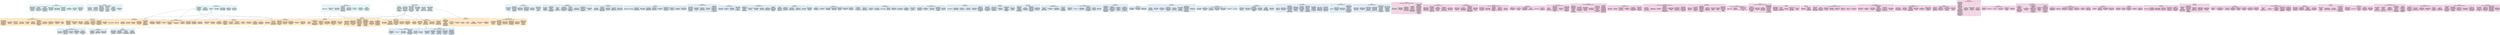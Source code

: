 // This is an auto-generated file. Don't edit this file; edit `modules.yml` instead.

digraph {
  node[shape="record", style="filled"];

  node[color="#99d8c9", fillcolor="#e5f5f9"];

  ELEC40002 [label="{ELEC40002 | Analysis and Design of Circuits | {
    <1>Explain the basic\nphysics underlying\nthe operation of the\nfollowing electronic\ncomponents:\nresistor, capacitor,\ninductor, diode,\ntransistor |
    <2>Perform DC analysis\nof circuits\ncontaining\ncombinations of the\nabove components to\nestablish the nodal\nvoltages and branch\ncurrents |
    <3>Perform AC analysis\nof circuits\ncontaining\ncombinations of the\nabove components,\nusing small-signal\nequivalent models to\nlinearise any\nnon-linear elements |
    <4>Apply the operation\nof simple transistor\nlevel circuits\nincluding amplifier\nstages and logic\ngates |
    <5>Analyse basic opamp\ncircuits containing\nidealised opamps and\npassive components |
    <6>Apply the concept\nof a transfer\nfunction and derive\nthe transfer\nfunctions for a\nrange of standard\nfilter circuits |
    <7>Analyse the\ntransient behaviour\nof 1st order RC and\nRL networks |
    <8>Use SPICE to\nsimulate the\nbehaviour of the\ncircuits you have\nstudied |
    <9>Appreciate where\nand how the circuits\nyou have studied are\napplied in real\nengineering\napplications
  }}"];

  ELEC40003 [label="{ELEC40003 | Digital Electronics and Computer Architecture | {
    <1>design significant\nsynchronous\nsequential digital\ncircuits using\nregisters and\ncombinational logic |
    <2>design simple\ntwo’s complement\naddition and\nsubtraction digital\ncircuits, with\ncorrect use of carry\nand overflow |
    <3>use digital blocks:\nRAMs, ROMs,\nregisters, adders,\nmultiplexers and\nstate machines to\ndesign and analyse\nthe operation of\nsimple pipelined\nRISC computer\nsystems |
    <4>model the operation\nof machine code\ninstructions on a\nCPU at\nregister-transfer\nlevel, and\nmanipulate data\nusing different\nnumeric\nrepresentations |
    <5>write programs for\narithmetic\noperations,\nmanipulating bit\nfields within words,\naccessing memory,\nand calling\nsubroutines |
    <6>implement I/O in\nembedded computer\nsystems using\npolling
  }}"];

  ELEC40004 [label="{ELEC40004 | Programming for Engineers | {
    <1>use the fundamental\ncomponents of\nimperative\nprogramming in terms\nof control-flow\nstructures and\nvariables |
    <2>design and\nimplement a C++\nprogram that\ncommunicates using\nfile-based IO in a\nCLI environment |
    <3>verify the correct\nbehaviour of\nprograms |
    <4>diagnose and fix\nincorrect behaviour\nand crashes |
    <5>select and use\ndata-structures from\nthe STL according to\nneeded performance\nand functionality |
    <6>use APIs,\nencapsulation, and\nabstraction to\nmanage software\ncomplexity |
    <7>design\nobject-oriented\ndata-structures to\ncapture real-world\nproblems
  }}"];

  ELEC40006 [label="{ELEC40006 | Electronics Design Project | {
    <1>Capture and analyse\na set of high-level\nrequirements to\nproduce a set of\ndesign\nspecifications |
    <2>Apply theoretical\nprinciples and\nlaboratory skills to\ndesign, build and\ntest a solution to\nan engineering\ndesign problem,\nwithin practical\nconstraints |
    <3>Integrate analogue,\ndigital and software\ntheory and design\ntechniques into a\nfunctioning system |
    <4>Organise workload\nand manage time by\nfunctioning as an\nengineering team and\ndecomposing the\ndesign challenge\ninto subsystems |
    <5>Formulate and\nimplement a test\nplan to evaluate a\ndesign against its\nspecifications |
    <6>Communicate process\nand outcomes to\nstakeholders using\nvarious forms of\ncommunication\n(reports,\npresentations,\nreviews, etc.)
  }}"];

  ELEC40009 [label="{ELEC40009 | Topics in Electrical Engineering | {
    <1>Describe waves as\ninformation carriers |
    <2>Describe how waves\npropagate in free\nspace and\ntransmission lines |
    <3>Apply mathematical\ntools to investigate\nsignals in the\nfrequency domain |
    <4>Explain the need\nfor modulation\ntechniques to\ntransmit a signal\nand identify the\nbasic hardware\ncomponents to\nachieve modulation\nand demodulation |
    <5>Describe the\ntransport processes\nin a pn diode and\nextrapolate this\nknowledge to its use\nas a solar cell |
    <6>Employ laboratory\nskills to\ncharacterise solar\ncells |
    <7>Illustrate how\nsolar polar is\ntransported from the\nsource to the\nhousehold |
    <8>Relate the\ndifferent\nengineering topics\nto demonstrate how\nthey are\ninterconnected
  }}"];

  ELEC40010_ELEC40011 [label="{ELEC40010_ELEC40011 | Mathematics 1A 1B | {
    <1>apply the\ntechniques of\nsingle-variable\ncalculus to obtain\nsolutions to a wide\nvariety of\napplications of\ndifferentiation and\nintegration |
    <2>utilize the\nconcepts of complex\nnumber, functions,\nlimits and series to\nperform, among\nothers, Fourier\nAnalysis of periodic\nand non-periodic\nfunctions |
    <3>use the techniques\nof vector and linear\nalgebra to analyze\nand apply the\ncorrect solution\nmethod in a range of\nproblems involving\nvectors, matrices\nand systems of\nequations |
    <4>identify and apply\nthe correct approach\nto solving different\ntypes of first- and\nsecond-order\nordinary\ndifferential\nequations |
    <5>explain and apply\nthe concepts and\ntechniques of\nmultivariable\ncalculus and tackle\nproblems in their\nappropriate context |
    <6>explain where and\nhow the mathematical\nconcepts are applied\nin engineering\nproblems in\nelectromagnetism,\nsignal processing\nand communications
  }}"];

  node[color="#fdbb84", fillcolor="#fee8c8"];

  ELEC50001 [label="{ELEC50001 | Circuits and Systems | {
    <1>Design, analyse and\nexplain sensors\nanalogue circuit\ninterfaces between\nthe input and\ndigital signal\nprocessing phase |
    <2>Explain the common\ntype of DAC and ADC\narchitectures\ncurrently used in\nindustry |
    <3>Design low-pass,\nhigh-pass and\nband-pass filters\nfor preconditioning\nsignals |
    <4>Choose suitable\nlow-noise\npre-amplifiers and\nanalyse its impact\non noise performance\nof the system |
    <5>Choose suitable\noutput circuit\narchitecture for\nhigh current drive\nand design a circuit\nto meet\nspecification |
    <6>Design reasonably\ncomplex circuits\ninvolving digital\nbuilding blocks such\nas shift register,\nRAM and FSM, and\ninterface them to a\nprocessor |
    <7>Write good quality\nVerilog code to\nspecify digital\nhardware |
    <8>Implement digital\nhardware on an FPGA |
    <9>Design a basic\ntestbench circuit
  }}"];
  ELEC40003:1 -> ELEC50001;
  ELEC40003:2 -> ELEC50001;

  ELEC50002 [label="{ELEC50002 | Communications | {
    <1>Model noise in\nwireless\ncommunication\nsystems |
    <2>Understand the\nperformance measures\nfor analog and\ndigital\ncommunication\nsystems, and compare\nthe performance of\ndifferent modulation\ntechniques |
    <3>Explain the\nfundamental limits\ninformation theory\nsets on the\nperformance of\ncommunication\nsystems |
    <4>Calculate the\nentropy of a random\nvariable, and design\nthe Huffman code for\na given information\nsource |
    <5>Design, implement\nand characterise\nhardware/software\nimplementation using\nthe NI USRP software\ndefined radio\nplatform |
    <6>Understand the role\nphysical layer plays\nwithin larger\ncommunication\nnetworks
  }}"];
  ELEC40009:1 -> ELEC50002;
  ELEC40009:2 -> ELEC50002;

  ELEC50003_ELEC50008 [label="{ELEC50003_ELEC50008 | Computer Engineering Design Project I and II | {
    <1>Capture and analyse\na set of high-level\nrequirements to\nproduce a set of\ndesign\nspecifications |
    <2>Apply theoretical\nprinciples and\nlaboratory skills to\ndesign, build and\ntest a solution to\nan engineering\ndesign problem,\nwithin practical\nconstraints |
    <3>Integrate analogue,\ndigital and software\ntheory and design\ntechniques into a\nfunctioning system |
    <4>Organise workload\nand manage time by\nfunctioning as an\nengineering team and\ndecomposing the\ndesign challenge\ninto subsystems |
    <5>Formulate and\nimplement a test\nplan to evaluate a\ndesign against its\nspecifications |
    <6>Communicate process\nand outcomes to\nstakeholders using\nvarious forms of\ncommunication\n(reports,\npresentations,\nreviews, etc.)
  }}"];
  ELEC40006:1 -> ELEC50003_ELEC50008;

  ELEC50004 [label="{ELEC50004 | Control Systems | {
    <1>Construct linear\ndynamic models of\nengineering systems\nof practical\nrelevance in the\nfrequency and in the\nstate-space domain |
    <2>Recognise the basic\nprinciples governing\nthe behaviour of a\nclosed-loop control\nsystem including the\nmodes of behaviour\nof its basic\ncomponents |
    <3>Evaluate, among\nseveral options, how\nto configure and\nstructure the\narchitecture and the\ncontroller of an\nautomatic control\nsystem starting from\nfunctional\nrequirements and\nconsidering\ntechnological\nconstraints |
    <4>Analyse the static\nand dynamic\nperformance of basic\nlinear feedback\ncontrol systems and\ndesign controllers\nsuch that the\noverall control\nsystem behaves\naccording to\npre-specified\nrequirements |
    <5>Analyse and\nquantify the impact\nof digital\nimplementation of\nthe control system\non the closed-loop\nperformance |
    <6>Validate\nexperimentally the\ndynamic models and\nthe satisfaction of\nthe closed-loop\nrequirements on a\nselected hardware\ntest benchmark in\nthe laboratory
  }}"];
  ELEC40009:3 -> ELEC50004;
  ELEC40010_ELEC40011:2 -> ELEC50004;

  ELEC50006 [label="{ELEC50006 | Discrete Mathematics | {
    <1>Apply graph\nalgorithms to\nefficiently explore\ndata-structures |
    <2>Prove algorithms\nare correct using\ninductive logic |
    <3>Describe\ncomputability in\nterms of turing\nmachines |
    <4>Use complexity\nnotation to analyse\nrunning time and\nstorage requirements\nof a computer\nprogram |
    <5>Use the divide and\nconquer strategy for\ndesigning\nalgorithms, and\nanalyse their\nefficiency in terms\nof complexity\nnotation using the\nMaster Theorem
  }}"];
  ELEC40004:1 -> ELEC50006;
  ELEC40004:3 -> ELEC50006;

  ELEC50007 [label="{ELEC50007 | Electromagnetism | {
    <1>Apply the\ntechniques of Vector\nCalculus to obtain\nanalytical solutions\nto problems\ninvolving\ndifferential\noperators, line and\nsurface integrals,\nas well as Green's,\nDivergence and\nStokes' theorems |
    <2>Use Maxwell's\nequations to explain\nbasic\nelectromagnetic\nphenomena |
    <3>Calculate electric\nand magnetic field\nvectors |
    <4>Calculate\ncapacitance and\ninductance |
    <5>Analyse\ntransmission-line\ndevices |
    <6>Explain the\nprinciples of\nradio-communication\nand radar systems |
    <7>Measure parameters\nof electromagnetic\ndevices |
    <8>Assemble and\nevaluate performance\nof simple radar\nsystems
  }}"];
  ELEC40010_ELEC40011:6 -> ELEC50007;

  ELEC50009 [label="{ELEC50009 | Information Processing | {
    <1>Classify real-world\ndata into different\ntypes of signals |
    <2>Describe Linear\nTime-Invariant\nsystems\nmathematically and\nin a way suitable\nfor impementation in\nprocessing systems |
    <3>Explain and apply\nconvolution for\nlinear time-variant\nsystems using\ntransfer functions\nfor continuous and\ndiscrete time\nsystems |
    <4>Use the sampling\ntheorem with the\ndiscrete Fourier\nTransform and the\nz-transform |
    <5>Model a data\nfiltering problem as\na transfer function\nand understand how\nto apply filters to\nsignals |
    <6>Implement discrete\nfilters using\nsoftware |
    <7>Create information\nsystems which use\nsoftware and\nhardware to process\ninformation
  }}"];
  ELEC40004:1 -> ELEC50009;
  ELEC40004:3 -> ELEC50009;
  ELEC40010_ELEC40011:2 -> ELEC50009;

  ELEC50010 [label="{ELEC50010 | Instruction Architectures and Compilers | {
    <1>Describe how\nhigh-level programs\nare executed through\nthe sequencing of\ninstructions |
    <2>Create a compiler\nfrom a high-level\nlanguage to an\ninstruction-based\nlanguage |
    <3>Program a\nfunctional model of\na CPU |
    <4>\nOptimise high-level\ndata structures to\nexploit the\nlow-level memory\nhierarchy |
    <5>\nDesign data-structures\nwhich can represent\nprograms |
    <6>Determine the\nworst-case\npropagation delay of\na combinational\ncircuit |
    <7>Design arithmetic\ncircuits to meet a\nspecification and\ndetermine the\npropagation delay |
    <8>Evaluate possible\narchitectural\nsolutions against a\nset of performance\nobjectives |
    <9>Discuss the\nrelationship between\nthroughput, latency,\nand pipelining
  }}"];
  ELEC40004:1 -> ELEC50010;
  ELEC40004:3 -> ELEC50010;

  ELEC50011 [label="{ELEC50011 | Mathematics for Engineers | {
    <1>Use complex\nvariables for\nconformal mapping\nand contour\nintegration |
    <2>Understand the\nconcepts of linear\nalgebra and apply\nthem in a\nmathematical\nframework |
    <3>Explain the\nconcepts and\ntechniques of\nprobability and\nstatistics and\ncompute properties\nof random systems |
    <4>Use basic estimator\nand calculate the\nmethod of moment and\nthe maximum\nlikelihood estimator |
    <5>Formulate the ways\nin which these\nmathematical\ntechniques are\napplied to technical\nproblems in your\nengineering modules
  }}"];
  ELEC40010_ELEC40011:1 -> ELEC50011;
  ELEC40010_ELEC40011:4 -> ELEC50011;

  ELEC50012 [label="{ELEC50012 | Power Electronics and Power Systems | {
    <1>describe operation\nof a switch-mode\npower supply (SMPS)\nand appreciate why\nit is capable of\nhigh efficiency and\nhow step-down and\nstep-up of voltage\nis possible |
    <2>calculate suitable\ncomponent values for\na given SMPS\nspecification |
    <3>calculate current\nand power flow for\nstar- and\ndelta-connected\nthree-phase loads |
    <4>describe the\nconstruction and\noperating principles\nof a transformer |
    <5>justify elements of\nthe equivalent\ncircuit of a\ntransformer |
    <6>calculate the\ncurrent flow,\nefficiency and\nvoltage regulation\nin transformer |
    <7>describe\nqualitatively how a\nrotating magnetic\nflux wave is\nproduced by a\nthree-phase winding\nand how torque is\ndeveloped by\ninteraction of two\nfields |
    <8>justify elements of\na per-phase\ninduction machine\nequivalent circuit |
    <9>calculate slip,\npower and torque of\nan induction machine\nbased on the\nequivalent circuit |
    <10>calculate power\nflow between nodes\nof a network and the\nvoltages at the\nnodes |
    <11>describe how\nvoltage is\ncontrolled in a\nnetwork
  }}"];
  ELEC40002:1 -> ELEC50012;

  ELEC50013 [label="{ELEC50013 | Signals and Systems | {
    <1>classify real-world\ndata into different\ntypes of signals |
    <2>describe Linear\nTime-Invariant\nsystems\nmathematically and\nin a way suitable\nfor impementation in\nprocessing systems |
    <3>explain and apply\nconvolution for\nlinear time-variant\nsystems using\ntransfer functions\nfor continuous and\ndiscrete time\nsystems |
    <4>use the sampling\ntheorem with the\ndiscrete Fourier\nTransform and the\nz-transform |
    <5>model a data\nfiltering problem as\na transfer function\nand understand how\nto apply filters to\nsignals
  }}"];
  ELEC40010_ELEC40011:2 -> ELEC50013;

  ELEC50014 [label="{ELEC50014 | Software Systems | {
    <1>Analyse a software\nsystem to identify\npotential security\nissues |
    <2>Decompose a\nsoftware system into\nloosely coupled\ncomponents |
    <3>Assign different\nphysical and\nabstract components\nof networking to the\nOSI stack |
    <4>Describe the\nprinciples and\nconcepts involved in\ndesigning\ndistributed systems\nand Internet\napplications |
    <5>Apply the concepts\nof Data\nRepresentation,\nPresentation and\nInteraction |
    <6>Think creatively in\nresponse to an\nawareness\nof/requirement for a\nproblem to be solved |
    <7>Describe the\nmapping of\nrelational calculus\nto SQL |
    <8>Use relational\ndatabases to answer\ncomplex data queries\nin SQL |
    <9>Apply\nentity-relationship\nmodelling and\ndemonstrate\ntranslation to the\nrelational model |
    <10>Deliver\nmulti-component\nnetworked software\nsystems as part of a\nsmall team
  }}"];
  ELEC40004:1 -> ELEC50014;
  ELEC40004:3 -> ELEC50014;
  node[color="#9ebcda", fillcolor="#e0ecf4"];

  ELEC60001 [label="{ELEC60001 | Advanced Mathematics for Signals and Systems | {
    <1>compute the trace,\ndeterminant,\neigenvalues and\neigenvectors of a\nmatrix |
    <2>compute the SVD of\na matrix |
    <3>critically analyse\na linear mapping\nusing the properties\nof the SVD |
    <4>identify and find\nthe least-square\nsolution for\noverdetermined\nproblems and minimum\nnorm solution for\nunder-determined\nproblem |
    <5>find the Total\nLeast Square\nsolution to an\napproximation\nproblem |
    <6>compute the rank\nand the null space\nof a matrix
  }}"];
  ELEC50011:2 -> ELEC60001;

  ELEC60002 [label="{ELEC60002 | Statistical Signal Processing and Inference | {
    <1>model, analyse and\npredict real world\nrandom processes\nusing linear\nstochastic models |
    <2>identify time\nvarying parameters\nof non-stationary\nsignals using\nstatistical\nestimation and\ninference |
    <3>derive theoretical\nand practical\nperformance bounds\nfor statistical\nsignal processing\nalgorithms in\npractical settings |
    <4>perform denoising\nand prediction of\nsignals corrupted by\nnoise, using\nadaptive statistical\nlearning and\nfiltering |
    <5>estimate relevant\nphysiological\nparameters from real\nlife recordings\nacquired recordings\n(your own data) and\ncritically analyse\nand improve signal\nquality
  }}"];
  ELEC50011:3 -> ELEC60002;

  ELEC60003 [label="{ELEC60003 | Analogue Integrated Circuits and Systems | {
    <1>Analyse different\nanalogue circuits\nand architectures |
    <2>Design different\nanalogue circuits\ntaking into account\nlimitations and\ncreating solutions\nto circumvent or\nresolve these |
    <3>Derive and apply\nthe concept of\ncurrent feedback\nOPAMPs |
    <4>Analyse and\ncalculate integrated\nswitched capacitor\nfilters and\ncontinuous-time\nfilters |
    <5>Explain and\nsimulate the\noperation of A/D and\nD/A Converters and\ncontrast different\napproaches
  }}"];
  ELEC50001:1 -> ELEC60003;
  ELEC50001:2 -> ELEC60003;

  ELEC60004 [label="{ELEC60004 | Artificial Intelligence | {
    <1>use and evaluate\ndifferent algorithms\nfor searching a\ngraph as a basis for\nplanning and\nproblem-solving |
    <2>use and evaluate\nalgorithms for\nautomated reasoning\nin propositional,\npredicate and modal\nlogics |
    <3>apply formal\nlanguages for\nknowledge\nrepresentation and\nreasoning through\nsymbolic computation |
    <4>implement\nalgorithms for\nplanning and\nreasoning in Prolog\n(logic programming\nlanguage)
  }}"];
  ELEC50006:1 -> ELEC60004;

  ELEC60005 [label="{ELEC60005 | Biomedical Electronics | {
    <1>Interpret\nbiomedical signals\nand define their\nrequirements for\ndetection and\nprocessing |
    <2>Identify the\nrequired building\nblocks for a given\nbiomedical system |
    <3>Design circuits and\nsystems for a given\nbiomedical system\nspecification
  }}"];
  ELEC50001:1 -> ELEC60005;
  ELEC50009:1 -> ELEC60005;

  ELEC60006 [label="{ELEC60006 | Communication Networks | {
    <1>Describe different\ncommunication\nnetworks and\ntechnologies\nincluding Industry\nstandards |
    <2>Analyse and\ncontrast the main\nfeatures and\nrelationship of\ndifferent\ncommunication\nnetworks and quality\nof service (QoS)\nrelated aspects |
    <3>Discuss the\nvalidity of\ndifferent\nperformance\nmodelling/assessment\ntechniques |
    <4>Identify different\ncommunication\nnetwork QoS related\nproblems, and the\nappropriate solution\ntechniques for these\nproblems |
    <5>Formulate the\nunderlying\nassumptions of the\nstudied\nmodelling/assessment\ntechniques and\ncritically analyse\ntheir impact |
    <6>Determine the\nconditions in which\na communication\nsystem is operating |
    <7>State and solve\ncommunication system\nand network\nperformance related\nproblems (e.g.\noptimal routing\nproblem and system\nutilisation) |
    <8>Derive and evaluate\nrelated performance\nanalytical\nexpressions.
  }}"];

  ELEC60008 [label="{ELEC60008 | Control Engineering | {
    <1>Model dynamic\nsystem using\ndifferential and\ndifference equations |
    <2>Given a transfer\nfunction find\nstate-space\nrepresentation and\nvice versa, and\nquantify difference\nbetween the two\nrepresentations |
    <3>Access stability\nproperties of\ndynamical systems\nand structural\nproperties |
    <4>Design feedback\ncontroller in a\nsystematic way to\nmodify behaviour of\ndynamical systems |
    <5>Assess a prior what\nbehaviour can and\ncannot be achieved\nin a dynamic system
  }}"];

  ELEC60009 [label="{ELEC60009 | Deep Learning | {
    <1>formalise a deep\nlearning problem |
    <2>choose and fit\nmodels to data |
    <3>critically appraise\nthe merits and\nshortcomings of\nmodel architectures\non specific problems |
    <4>apply existing deep\nlearning models to\nreal datasets |
    <5>discriminate\nbetween different\npractical machine\nlearning problems\napproaches to solve |
    <6>implement and\nevaluate common\nneural network\nmodels for various\ntypes of data |
    <7>apply a variety of\nlearning algorithms\nto data |
    <8>combine modular\ncomponents to build\ndeep learning\nsystems in a wide\nrange of real-world\napplications |
    <9>perform a critical\nappraisal of recent\nscientific\nliterature in deep\nlearning |
    <10>choose appropriate\nperformance\nevaluation metrics |
    <11>present and analyse\nthe results as well\nas draw appropriate\nconclusions
  }}"];

  ELEC60010 [label="{ELEC60010 | Digital Signal Processing | {
    <1>use the sampling\ntheory to design\ndiscrete data\nsystems and analyse\nthese systems in\nterms of systems\nfunctions and\nz-transform |
    <2>analyse and design\ndigital filters\nusing FIR and IIR\nfilter design\ntechniques |
    <3>perform and\ninterpret correctly\nthe results of\nsimple short-time\nspectral estimation |
    <4>learn about the\nFFT, the fast\ncomputation of the\nDFT |
    <5>develop basic\nmultirate signal\nprocessing systems,\nexploiting\nappropriate elements\nand identities, and\ndesign typical\napplication examples\nincluding\nsample-rate-changing\nsystems
  }}"];

  ELEC60011 [label="{ELEC60011 | Digital Systems Design | {
    <1>design complex,\nhigh performance\ndigital systems |
    <2>use a modern CAD\ntool to help with\nthe design |
    <3>implement such\ndesigns using\nprogrammable logic\n(e.g. FPGAs) |
    <4>design with digital\nbuilding blocks\n(such as memory\nchips,\nmicroprocessors,\narithmetic circuits\netc.)
  }}"];

  ELEC60012 [label="{ELEC60012 | Electrical Energy Systems | {
    <1>Explain the\noperating principle\nand describe the\nstatic models of\nsynchronous\nmachines,\ntransformers and\ntransmission lines |
    <2>Use per-unit system\nfor analysis of\nelectric power\nsystems |
    <3>Perform power flow\nanalysis using the\nGauss-Seidel\ntechnique |
    <4>Conduct short\ncircuit analysis for\nbalanced and\nunbalanced faults |
    <5>Analyse\nsteady-state and\ntransient stability\nof simple electric\npower systems |
    <6>Appraise the\nchallenges\nassociated with low\nsystem inertia and\nshort-circuit levels\ndriven by high\nfractions of\nrenewables
  }}"];

  ELEC60013 [label="{ELEC60013 | Embedded Systems | {
    <1>identify the\nparticular\nrequirements of\ncomputer systems\nthat interact\ndirectly with the\nphysical world |
    <2>analyse the\nconstraints imposed\nby time-critical\napplications and\nprove that they are\nmet |
    <3>set up low-level\ncommunication\nbetween software,\nhardware devices and\nthe wider world |
    <4>use interrupts and\nthreading to\nguarantee that time\nconstraints are met |
    <5>write complex,\nlow-level software\nthat is reliable |
    <6>configure and use a\nvariety of hardware\nplatforms and\ndevelopment\ntoolchains
  }}"];

  ELEC60014 [label="{ELEC60014 | Group Consultancy Project | {
    <1>Develop an\nengineering\nspecification from a\ngiven open-ended\nbrief |
    <2>Generate number of\nviable solutions to\nthe brief |
    <3>Select the optimum\nsolution through\ntechnical and\ncritical analysis |
    <4>Develop a prototype\nto demonstrate the\nprinciples of the\nproposed solution |
    <5>Provide financial\nand commercial\ninformation to\nsupport their\ndecision |
    <6>Manage the project\nfrom a resource and\nworkload point of\nview |
    <7>Communicate in a\nway to suit the\nintended target\naudience (written\nand oral)
  }}"];

  ELEC60015 [label="{ELEC60015 | High Level Programming | {
    <1>write programs in\nthe hybrid\nobject-oriented and\nfunctional\nprogramming language\nF# |
    <2>express simple\nalgorithms in a\ntransformational\nstyle using\nimmutable operations |
    <3>write recursive and\ntail recursive\nimplementations of\niteration |
    <4>use list, map,\narray collection\ntypes and associated\nlibrary functions |
    <5>analyse and debug\ntype errors in F# |
    <6>analyse problems\nand design\nappropriate\nfunctional code |
    <7>define appropriate\ndata structures to\nrepresent problem\ndomains |
    <8>write immutable\ncode and encapsulate\nmutable operations |
    <9>split large\nproblems into\nindependent modules\nwith controlled\ndependencies |
    <10>work within a group\nto design, implement\nand test a\nsignificant\napplication in F#
  }}"];

  ELEC60016 [label="{ELEC60016 | Individual Industrial Placement | {
    <1>critically analyse\nthe requirements of\nan employer in a\ncertain engineering\nrelated industry |
    <2>operate in a\nprofessional manner\nin an industrial\nsetting |
    <3>summarise your work\nand critically\nanalyse its impact\non the business |
    <4>criticise current\npractices and\nsuggest alternative\nsolutions that are\nethically and\neconomically\nresponsible |
    <5>make informed\ndecisions on the\ndirection of your\nfuture career
  }}"];

  ELEC60017 [label="{ELEC60017 | Individual Project | {
    <1>plan and execute an\nindividual work |
    <2>create and update a\nflexible project\nplan with specified\ntasks and fallbacks |
    <3>learn and use\ninformation from one\nor more new\ntechnical areas |
    <4>solve technical\nproblems as\nnecessary to achieve\na deliverable |
    <5>produce a major\nhigh quality written\nreport to fixed\ndeadlines |
    <6>carry our\nindependent work\nthat can cover\ndifferent aspects of\nengineernig such as\ndesign and build\ntopics and software\nimplementation\ntopics
  }}"];

  ELEC60018 [label="{ELEC60018 | Instrumentation | {
    <1>state the operation\nprinciples and\nlimitations of\nvarious measurement\nsensors/transducers\nfor mechanical and\nelectromagnetic\nstimuli |
    <2>specify the use of\nrecently invented\nsensors (SQUID, GMR,\nQHE, etc) in\napplications with\nsevere performance\nrequirements |
    <3>design interface\ncircuits to optimise\ntransducer\nperformance |
    <4>write embedded code\nto implement data\nacquisition\n(including\nsubsampling and\nirregular sampling)\nand signal\nconditioning |
    <5>assemble a PCB\nlevel prototype of a\nspecified\nmeasurement\ninstrument
  }}"];

  ELEC60019 [label="{ELEC60019 | Machine Learning | {
    <1>develop solutions\nto machine learning\nproblems by\nmodelling and\npre-processing data,\nand designing,\nselecting and\ndevelop appropriate\nlearning algorithms |
    <2>consider and\ncontrast the\nproblems of learning\nand overfitting in\nan ML system |
    <3>justify the use of\nlinear regression,\nclassification,\nlogistic regression,\nsupport vector\nmachines, neural\nnetworks, nearest\nneighbour and\nclustering |
    <4>recommend and\nconstruct the use of\na machine learning\nalgorithm in unseen\nsituations
  }}"];

  ELEC60020 [label="{ELEC60020 | Managing Engineering Projects | {
    <1>lead and manage\ninnovative\ntechnological\nprojects within an\nengineering context |
    <2>manage teams within\nan organisational\ncontext |
    <3>anticipate and\naccommodate risk and\nchange during the\nlife of a project |
    <4>apply a range of\ntools to the\nplanning,\nimplementation,\nmanagement and\nbudgeting of\nengineering projects
  }}"];

  ELEC60021 [label="{ELEC60021 | Mathematics for Signals and Systems | {
    <1>compute the trace,\ndeterminant,\neigenvalues and\neigenvectors of a\nmatrix |
    <2>compute the SVD of\na matrix |
    <3>critically analyse\na linear mapping\nusing the properties\nof the SVD |
    <4>identify and find\nthe least-square\nsolution for\noverdetermined\nproblems and minimum\nnorm solution for\nunder-determined\nproblem |
    <5>find the Total\nLeast Square\nsolution to an\napproximation\nproblem |
    <6>compute the rank\nand the null space\nof a matrix
  }}"];

  ELEC60022 [label="{ELEC60022 | Microwave Technology | {
    <1>interpret\nelectromagnetic wave\npropagation in\nvarious media; how\nguided-wave\nstructures can be\nused as practical\ncomponents, bridging\nthe gap between\nRadio and optical\nfrequencies |
    <2>analyse the\nfundamental physical\nlimitations of\ncomponents. For\nexample, why surface\nmounted devices are\nnot used at upper\nmicrowave\nfrequencies |
    <3>present aspects of\ncommercial\ntechnologies in the\ndesign and\nmanufacture of\ncomponents and\ncircuits |
    <4>describe the\napplications of\ncommercial microwave\ntechnology: from\nmobile phones and\nmicrowave ovens to\nradar and\nradiometric imaging
  }}"];

  ELEC60023 [label="{ELEC60023 | Optoelectronics | {
    <1>solve wave and\nwaveguide problems\nusing Maxwell's\nequations |
    <2>design and evaluate\noptical fibre-based\ncommunication\nsystems |
    <3>design and evaluate\noptical fibre-based\nsensing systems
  }}"];

  ELEC60024 [label="{ELEC60024 | Power Electronics | {
    <1>describe the\nproperties of\nsemiconductor\ndevices useful in\npower applications |
    <2>calculate power\nlosses, in devices\nand choose heat\nsinks |
    <3>design loss\nreduction circuits\nsuch as snubbers and\nquasi resonant\ncircuits |
    <4>analyse and design\nisolated and\nnon-isolated dc/dc\nconverters including\ns-domain modelling\nusing circuit\naveraging |
    <5>analyse dc/ac\nconverters including\nqualitative\nassessment of\nfrequency spectra |
    <6>analyse controlled\nand uncontrolled\nac/dc converters\nincluding\nelectromagnetic\ninterference issues\nand regulations |
    <7>apply power\nconverter designs to\napplication areas\nincluding assessment\nof various options\nfor variable speed\noperation of\ninduction machines\nand general\nperformance limits\non drive systems |
    <8>design and build a\nDC-DC converter in\nthe coursework
  }}"];

  ELEC60025 [label="{ELEC60025 | Real-Time Digital Signal Processing | {
    <1>put the concepts of\nsignal processing\ninto practice |
    <2>learn the\ndifferences between\nreal-time and batch\nprocessing\napplications |
    <3>learn the\ndifferences between\nSP and\ngeneral-purpose\ncomputing hardware |
    <4>learn how to use\nMatlab and Matlab\nSimulink to design\nand analyse SP\nalgorithms |
    <5>learn how to use\nSimulink Embedded\nCoder to program\nmicrocontrollers |
    <6>program an embedded\nplatform |
    <7>revise basic\nconcepts of DSP
  }}"];

  ELEC60026 [label="{ELEC60026 | Semiconductor Devices | {
    <1>explain basic\nquantum mechanical\nprinciples of\ncharged carrier\nconduction |
    <2>apply energy band\ndiagrams to analyse\ncarrier transport\nprocesses |
    <3>classify devices\ninto majority and\nminority carrier\ndevices and appraise\ntheir advantages and\ndisadvantages in\ndifferent\napplications |
    <4>derive device\ncharacteristics\ngiven the geometry\nand material\nparameters |
    <5>calculate\nperformance\nparameters by\nemploying the\ncorrect equations\nand approximations |
    <6>explain delays in\nsmall and large\nsignal operation of\ndevices
  }}"];

  ELEC60030 [label="{ELEC60030 | Robotic Manipulation | {
    <1>represent the\nposition and\norientation of\nobjects in space |
    <2>determine the\nkinematic model of a\nrobot arm based on\nits links and points\nof articulation |
    <3>compute the\nposition of pose of\na robot's body and\ngripper basded on\nits joint angles\n(Forward kinematics)\nand also compute the\njoint angles\nnecessary to\nposition the robot\ngripper at a target\n(Inverse Kinematics) |
    <4>implement robotic\nmotion trajectories\nusing different\ncontrol techniques,\nincluding joint vs.\ntask space and\nposition vs.\nvelocity control |
    <5>understand the\nprinciples of\ndynamic modelling\nand force / torque\ncontrol (this may\nnot be implemented\non the physical\nrobot due to\nhardware\nlimitations) |
    <6>understand the\ndifferent robotic\napproaches to\ngrasping / object\npicking (e.g.\nparallel jaw\ngrippers, adaptive\ngrasping,\nunderactuation,\ngrasp planning and\nvacuum grippers) |
    <7>use CAD software to\ndesign a simple\nrobot gripper for\nmanipulation of\nspecific objects\n(e.g. a ping-pong\nball, a soda can, a\ntoy car, a 6-sided\ndice) |
    <8>program low-level\nmotion controllers\nto execute and test\nall of the above on\nlab-based physical\ndesktop-size robot\narms and grippers |
    <9>appreciate some of\nthe ways that\nmachine learning is\nbeing used in\ncontemporary robotic\nmanipulator research\nand practical\nimplementation
  }}"];

  ELEC60031 [label="{ELEC60031 | Classical and Modern Radar | {
    <1>use the radar\nequations |
    <2>apply the radar\ntheory to classify\nthe various radar\narchitectures and\nrate their\nperformance |
    <3>analyse and design\nthe transmitter and\nreceiver of any type\nof radar system |
    <4>design radar\nwaveforms and system\narchitectures aiming\nat improving the\nsolutions of the\ndetection,\nestimation, tracking\nand classification\nof various types of\ntargets/objects/signals\nin the presence of\nnoise, clutter and\ninterference
  }}"];

  ELEC60033 [label="{ELEC60033 | Electric Vehicle Technologies | {
    <1>describe the key\nsystems that make up\nan EV and detail\ntheir function\nwithin the whole |
    <2>design and model a\ntraction system for\nan EV including the\nmotor model and a\nFOC |
    <3>model and analyse\nother key blocks in\nan EV such as the:\nCharger, DC-DC\nConverter, Battery\nand Battery\nManagement System |
    <4>assemble and adapt\nan EV model for the\npurposes of design\nof its subsystems\nand performance\nassessment of the\nsystem as a whole |
    <5>discuss the broader\nrange of EV design\nprocesses not\ncovered in depth in\nthis module\nincluding safety\nimplications,\nauxiliary load\ndevices and the\ncommunications\nnetworks of a modern\nvehicle |
    <6>discuss the impacts\nof EVs on the wider\ngrid and environment\nincluding the\npotential future of\nadaptive and\nreactive charging\n(Demand-side\nresponse and\nVehicle-to-grid)
  }}"];
  node[color="#e7298a", fillcolor="#f2d8e5"];

  ELEC70001 [label="{ELEC70001 | Adaptive Signal Processing and Machine Intelligence | {
    <1>extract adaptively\nlatent component\nfrom real-world data |
    <2>apply algorithms of\nadaptive signal\nprocessing to\nreal-time streaming\ndata |
    <3>effectively use\nadaptive machine\nintelligence\ntechniques such as\nneural networks,\nrecurrent neural\nnetworks, and deep\nneural networks |
    <4>implement the\ncorresponding\ndimensionality\nreduction\ntechniques, and\nevaluate ways to\nfind structure in\ndata and handle Big\nData through tensor\ndecompositions |
    <5>produce MATLAB code\nfor adaptive noise\ncancellation,\nhigh-resolution\nlatent component\nestimation from your\nown physiological\nrecordings (ECG),\nuniversal function\napproximation\nthrough recurrent\nand deep neural\narchitectures, and\ntheir connection\nwith tensor\ndecompositions for\nbig data\napplications.
  }}"];

  ELEC70003 [label="{ELEC70003 | Advanced Electronic Devices | {
    <1>critically analyse\ntransport processes\nin nanoscale FETs,\nincluding tunnelling\nphenomena and\nself-heating/cooling |
    <2>derive device\ncharacteristics\ngiven the geometry\nand material\nparameters using\nanalytical\nestimations as well\nas numerical\nsimulations using\nSentaurus TCAD |
    <3>extract the\nperformance\nparameters of FETs\nand critically\nappraise their\nrelevance in\napplications |
    <4>read and write\ntechnical papers in\nthe field of\nsemiconductor device\ndesign and their\nimpact on future\nCMOS developments |
    <5>design/optimise\ncurrent and novel\ndevices using TCAD\nsoftware (Sentaurus\nfrom Synopsis)
  }}"];

  ELEC70004 [label="{ELEC70004 | Analogue Signal Processing | {
    <1>recommend voltage\nand current mode\narchitectures used\nin analog signal\nprocessing |
    <2>design circuits\ncapable of\nperforming low power\nanalog computation\nand processing of\nsignals in CMOS |
    <3>recommend circuit\ntechniques which\nallow efficient\ncomputation and\nsignal processing in\nCMOS such as\nlog-domain, switched\ncapacitor correlated\ndouble sampling and\nspike domain |
    <4>design mix-mode\nsystems utilising\nanalogue signal\nprocessing\ntechniques
  }}"];

  ELEC70006 [label="{ELEC70006 | Design of Linear Multivariable Control Systems | {
    <1>derive models of\nlinear multivariable\ncontrol systems\nusing tranfer matrix\nand state variable\nmethods |
    <2>compute the poles\nand zeros, including\nthe type of zeros,\nfor such systems |
    <3>analyse the\ncontrollability,\nobservability,\ndetectability,\nstabilizability and\nminimality\nproperties for such\nsystems |
    <4>synthesize design\nobjectives as\noptimisation\nprocedures in terms\nof norm-based\nobjective functions |
    <5>devise the most\nappropriate\ncontroller synthesis\ntechniques
  }}"];

  ELEC70009 [label="{ELEC70009 | Discrete-Event Systems | {
    <1>assess the the\nsuitabillity of a\nsystem for modeling\nin a discrete-event\nset-up |
    <2>create a\ndiscrete-event model\nand assess its\nstructural\nproperties |
    <3>design algorithms\nfor the qualitative\nand quantitative\nanalysis of Discrete\nEvent Systems |
    <4>design a\nsupervisory\ncontroller and an\nobserver automaton |
    <5>simulate a discrete\nevent system |
    <6>assess the\nperformance of the\nsystem in a\ndeterministic and\nstochastic set-up
  }}"];

  ELEC70012 [label="{ELEC70012 | Full-Custom Integrated Circuit Design | {
    <1>consider key\nfeatures,\nlimitations and\ntopics related to\nCMOS technology |
    <2>appraise the full\ncustom integrated\ncircuit design\nmethodology and\nissues/constraints\nrelated to\nanalogue/digital/mixed\nsignal circuit\ndesign |
    <3>design and assess\nfull custom\nintegrated circuit\nlayouts |
    <4>develop full custom\ndesign of CMOS\nintegrated circuits\nusing a complete\ntool suite\n(schematic capture,\nsimulation, layout\ndesign, physical\nverification)
  }}"];

  ELEC70013 [label="{ELEC70013 | High Performance Analogue Electronics | {
    <1>formulate an\nintegrated circuit\ndesign problem\nfollowing both, a\ntop to bottom and a\nbottom to top\napproach,\nspecifically in the\ncontext of\nreceivers,\ntransconductors,\nmixers and filters |
    <2>consider different\ntrade-offs that play\na role in the\nprocess of design,\nand put those within\nthe context of both,\nthe circuit and the\napplication |
    <3>argue the need of\nfollowing different\npaths in the design\nproblem as a\nfunction of the\nchosen design\ntrade-offs |
    <4>evaluate trade-offs\nas a function of a\nnumber of typical\ndesign specification |
    <5>judge visually the\nbasic behaviour of\ncircuits and systems\ntopologies,\nincluding a number\nof receivers,\nmixers,\ntransconductors and\nfilters; without the\nneed of formal\ncalculations |
    <6>hypothesize,\nespecially in the\ncontext of\ntransconductors,\nmixers and filters,\nof when certain\ndesign techniques\ncould aid the design\ndepending on the\nrequired design\nspecifications, with\na main focus on\nlinearity and noise
  }}"];

  ELEC70017 [label="{ELEC70017 | Individual Project (MEng) | {
    <1>plan and manage a\nproject over an\nextended period |
    <2>take personal\nresponsibility of\nyour work |
    <3>tackle open-ended\nwork and apply prior\ntheoretical\nknowledge to\npractical situations |
    <4>critically review\ninformation from a\nwide range of\nsources |
    <5>adopt appropriate\nanalytical,\ncomputational and/or\nexperimental methods\nto meet your project\nobjectives |
    <6>communicate the\noutcomes of the\nproject work\neffectively and\naccurately in both a\nwritten and oral\nformat
  }}"];

  ELEC70022 [label="{ELEC70022 | Modelling and Control of Multi-body Mechanical Systems | {
    <1>discriminate\nbetween the two main\nbranches of\nClassical Mechanics:\nvectorial and\nanalytical mechanics |
    <2>generalize real\nmechanical systems\nas multibody systems |
    <3>apply the basic\ntools of Classical\nMechanics |
    <4>develop models, in\nthe form of\ndifferential\nequations, of real\nmechanical systems\nusing various\nmethods from\nclassical mechanics\n(Newton's laws and\nLagrangian equations\nof motion) |
    <5>derive equations of\nmotion for systems\nwith holonomic and\nnonholonomic\nconstraints |
    <6>apply techniques\nfrom control theory\nto improve the\nbehaviour of systems\nrepresented by\nmultibody models |
    <7>devise computer\nassisted modelling\nand control of\nmultibody systems\nwith the use of the\nmultibody modelling\ncode Simscape\nMultibody
  }}"];

  ELEC70028 [label="{ELEC70028 | Predictive Control | {
    <1>construct a range\nof finite horizon\noptimal control\nproblems with\nconstraints |
    <2>solve constrained\nfinite horizon\noptimal control\nproblems by\nformulating them as\nfinite dimensional\noptimization\nproblems |
    <3>compare the\nadvantages and\ndisadvantages of\nimplementing the\nsolution to finite\nhorizon optimal\ncontrol problems in\na receding-,\ndecreasing- or\nvariable-horizon\nfashion |
    <4>transfer a\nreal-world control\nproblem into a\nmathematically\nwell-defined optimal\ncontrol problem |
    <5>devise predictive\ncontrollers with\nguarantees of\nstability and\nfeasibility |
    <6>write Matlab\nprograms that\nimplement a\npredictive\ncontroller |
    <7>appraise relatively\nsimple papers on\npredictive control\nand be able to\nextract information\nfrom them in order\nto design a\npredictive\ncontroller
  }}"];

  ELEC70030 [label="{ELEC70030 | Professional Portfolio and Group Consultancy Project | {
    <1>evidence the claims\nmade in your CV |
    <2>speak with\nconfidence and\neloquently on your\nachievement |
    <3>reflect on what you\nhave learned and how\nthat can be applied\nin\nresearch/development/industrial\npractice.
  }}"];

  ELEC70037 [label="{ELEC70037 | Topics in Large Dimensional Data Processing | {
    <1>design algorithms\nfor large\ndimensional data\nprocessing, with the\nfocus on finding\nsparse structures\nhidden in the data\nfor dimension\nreduction |
    <2>use linear algebra\ntools to model\nproblems involving\nlarge dimensional\ndata |
    <3>develop\noptimization and\nstatistics tools to\nsolve problems\ninvolving large\ndimensional data |
    <4>evaluate advantages\nand disadvantages of\ndifferent algorithms\nfor analysis of\nlarge dimensional\ndata in real-world\napplications,\nincluding for\nexample imaging\ninverse problems,\nonline\nrecommendation,\nmachine learning
  }}"];

  ELEC70039 [label="{ELEC70039 | Wavelets | {
    <1>analyse natural\nsignals and images\nlike for example\nbiomedical signals,\nspeech, audio,\nmedical images,\nvideo sequences |
    <2>analyse the\nefficacity of a\nsignal\nrepresentation and\ndevelop new signal\nrepresentations |
    <3>design perfect\nreconstruction\nfilter banks |
    <4>design filter banks\nand construction of\ndiscrete and\ncontinuous-time\nbases for efficient\nsignal analysis |
    <5>apply basic image\nand video\ncompression\nprinciples
  }}"];

  ELEC70041 [label="{ELEC70041 | Year Abroad | {
    <1>learning outcomes\nsupported by the\nhost university |
    <2>experience of\nengineering\npractice,\ntechnology, and\nworking methods\noutside the UK
  }}"];

  ELEC70044 [label="{ELEC70044 | Role and Value of Smart Grid Technologies | {
    <1>assess the role of\nthe smart grid\nconcept in\nfacilitating a cost\neffective transition\nto a low carbon\nenergy system |
    <2>perform a\ncost-benefit\nanalysis involving\nsupply risks and\noperational or\ninvestment costs |
    <3>model and assess\nthe difference\nbetween preventive\nand corrective\ncontrol |
    <4>apply advanced\napproaches in\nscheduling of\nflexible demand |
    <5>perform big data\nanalytics in the\napplication of smart\ngrids |
    <6>construct and\nevaluate basic\nreliability models\nand metrics |
    <7>implement Monte\nCarlo risk\ncomputations |
    <8>model a basic cyber\nattack and defence\nmechanism
  }}"];

  ELEC70045 [label="{ELEC70045 | Advanced Communication Theory | {
    <1>design and analyse\noptimum receivers\nbased on 'decision\ntheory' |
    <2>evaluate the\nperformance of M-ary\nmatched filter\nreceivers |
    <3>model, design and\nanalyse diversity\nsystems using\noptimum diversity\ntheory |
    <4>solve the following\nthree generic\nproblems:\n'detection',\n'estimation' and\n'reception' problems\nand design suitable\nprocessors to\nimplement these\nsolutions |
    <5>utilise array\nsignal processing\ntheory to model and\nanalyse\nmulti-antenna SIMO,\nMISO, MIMO and\nmassive systems |
    <6>model, design and\nanalyse mmwave and\nspace-time\ncommunications.
  }}"];

  ELEC70047 [label="{ELEC70047 | HVDC Technology and Control | {
    <1>appraise the pros\nand cons of using\nHVDC with respect to\nAC for overhead and\ncable transmission |
    <2>describe the\noperation and\ncontrol of HVDC\nconverters and HVDC\nsystems |
    <3>recognise the\nbenefits and\nlimitations of two\nbroad HVDC\ntechnologies and\ntheir suitability in\na specific context |
    <4>design the control\nsystem for HVDC\nconverters and\nsystems |
    <5>analyse the\ninteraction between\nHVDC and host AC\nsystems |
    <6>appreciate the role\nof HVDC in renewable\nintegration and\ndecarbonisation of\nthe electric power\nsector
  }}"];

  ELEC70048 [label="{ELEC70048 | Probability and Stochastic Processes | {
    <1>evaluate the\nperformance of a\nsystem using key\nconcepts of\nprobability and\nrandom variables |
    <2>derive the\nprobability density\nfunction of a\nfunction of a random\nvariable or random\nvariables |
    <3>model an\nengineering problem\nusing random signals\n('stochastic\nprocesses') and\nMarkov chains |
    <4>analyse random\nphenomena (signals\nand noise) in\nelectrical\nengineering
  }}"];

  ELEC70015 [label="{ELEC70015 | Human-Centered Robotics | {
    <1>learn the theory\nunderlying robotic\nsystems that\nperceive human\nstates using\nmultimodal\ninterfaces (e.g.\ncomputer vision,\nwearable systems,\nhaptic systems,\nvirtual and\naugmented reality\nsystems),\ncomputationally\nmodel and recognise\nhuman actions, use\nadaptive shared\ncontrol methods to\nassist humans in\ntheir task, use\nlearning algorithms\nto improve their\nperformance through\ninteraction with\nhumans |
    <2>learn to\nincorporate human\nfactors in the\ndesign of their\ninteractive robotic\nsystems |
    <3>learn to design and\nimplement control\nand learning\nalgorithms for\ninteractive robotic\nsystems |
    <4>learn to work in\ngroups to\nincrementally solve\nlarge-system\n(hardware/software)\nchallenges
  }}"];

  ELEC70051 [label="{ELEC70051 | Radio Frequency Subsystems | {
    <1>apply the main\narchitectures\nemployed in RF\nsystems |
    <2>interpret subsystem\nspecifications |
    <3>calculate power\nlink budgets |
    <4>analyse circuits\nand subsystems using\nS-parameters |
    <5>calculate gain,\nstability and noise\nissues in\nsmall-signal\namplifiers |
    <6>design impedance\nmatching networks\nand filters
  }}"];

  ELEC70054 [label="{ELEC70054 | Microwave Technology | {
    <1>interpret\nelectromagnetic wave\npropagation in\nvarious media; how\nguided-wave\nstructures can be\nused as practical\ncomponents, bridging\nthe gap between\nradio and optical\nfrequencies |
    <2>apply\nscattering(S)-parameters\nand their use in\nsimulations and\nexperiments |
    <3>analyse the\nfundamental physical\nlimitations of\nmaterials and\ncomponents. For\nexample, why some\nmaterials are better\nthan others and why\nsurface mounted\ndevices are\ngenerally not used\nat upper microwave\nfrequencies |
    <4>present aspects of\ncommercial\ntechnologies in the\ndesign and\nmanufacture of\ncomponents and\ncircuits |
    <5>theoretical\npredictions and a\npractical\ndemonstration of the\nmicrowave oven will\nbe given at the end\nof the course to\nhighlight a number\nof basic\nelectromagnetic\nprinciple associated\nwith cavity\nresonators
  }}"];

  ELEC70056 [label="{ELEC70056 | Hardware and Software Verification | {
    <1>validate the\nproperties of small\nprograms through an\nautomated software\nverification tool |
    <2>argue how an\ninteractive theorem\nprover works |
    <3>validate the\nproperties of small\nprograms through an\ninteractive theorem\nprover |
    <4>consider the three\npillars of hardware\nverification:\nstimulus, coverage\nand checking |
    <5>produce a\ntestbench, generate\nstimulus, measure\ncoverage and write a\nchecker |
    <6>consider the\nprinciples of formal\nverification of\nhardware |
    <7>validate the\nproperties of a\nsmall RTL module\nthrough a formal\nverification tool
  }}"];

  ELEC70057 [label="{ELEC70057 | Biomedical Electronics | {
    <1>assess the quality\nof biomedical\nsignals |
    <2>decide the\nrequirements for\ndetection and\nprocessing of a\nbiomedical signal |
    <3>decide the required\nbuilding blocks for\na given biomedical\nsystem |
    <4>design circuits and\nsystems for a given\nbiomedical system\nspecification
  }}"];

  ELEC70058 [label="{ELEC70058 | Optoelectronics | {
    <1>solve wave and\nwaveguide problems\nusing Maxwell's\nequations |
    <2>design optical\nfibre-based\ncommunication\nsystems |
    <3>evaluate the\nperformance of\noptical fibre-based\ncommunication\nsystems |
    <4>design optical\nfibre-based sensing\nsystems |
    <5>evaluate the\nperformance of\noptical fibre-based\nsensing systems
  }}"];

  ELEC70061 [label="{ELEC70061 | Deep Learning | {
    <1>formulate a deep\nlearning problem |
    <2>discriminate\nbetween different\npractical machine\nlearning problems\napproaches |
    <3>appraise the merits\nand shortcomings of\nmodel architectures\non specific problems |
    <4>construct and\nevaluate common\nneural network\nmodels for various\ntypes of data |
    <5>integrate modular\ncomponents to build\ndeep learning\nsystems in a wide\nrange of real-world\napplications |
    <6>consider\nappropriate criteria\nfor analysing the\nresults as well as\npresenting and draw\nappropriate\nconclusions
  }}"];

  ELEC70065 [label="{ELEC70065 | Optimal Control | {
    <1>formulate dynamic\noptimisation\nproblems of\npractical\nsignificance, for\nlinear and nonlinear\nsystems, as optimal\ncontrol problems |
    <2>specify precise\nstatements of the\nmaximum principle\nfor various general\ncategories of\noptimal control\nproblems, including\nfree-time,\nfixed-time,\nfree-endpoint, and\nfixed-endpoint\nproblems |
    <3>derive solutions to\ncontinuous-time\noptimal control\nproblems by\napplication of the\nmaximum principle |
    <4>signify solution\nconcepts for optimal\ncontrol problems,\nincluding bang-bang\nsolutions and\nsingular controls |
    <5>calculate solutions\nto optimal control\nproblems by dynamic\nprogramming\ntechniques
  }}"];

  ELEC70066 [label="{ELEC70066 | Advanced Optimisation | {
    <1>classify different\nfamilies of\noptimisation\nproblems |
    <2>formulate an\nengineering/scientific/economic\nproblem as an\noptimisation problem\nof a known class |
    <3>apply the correct\nmethods of\noptimisation to\nsolve the problem |
    <4>assess the\napproximation and\ncomputational cost\nof an optimisation\nalgorithm |
    <5>employ advanced\noptimisation\ntechniques and\nanalyse their\nlimitations |
    <6>write computer\nprogrammes to\nformulate and solve\noptimisation\nproblems |
    <7>compare the\nintroduced ideas and\ntools with the more\ngeneral theory of\noptimisation |
    <8>devise a toolbox of\noptimisation\nalgorithms to solve\nvarious classes of\nproblems
  }}"];

  ELEC70067 [label="{ELEC70067 | Traffic Theory and Queuing Systems | {
    <1>evaluate the\nvalidity of\ndifferent\nperformance\nmodelling/assessment |
    <2>calculate\ncommunication system\nperformance |
    <3>solve the most\nappropriate\nmathematical model\nto a specific\ntele-traffic and/or\nqueuing system\nproblem |
    <4>derive and assess\nthe performance of\ncommunication\nsystems using\nanalytical methods\n(e.g. blocking\nprobabilities and\nqueueing delays) |
    <5>evaluate\nperformance aspects\nof queueing systems\nusing different\nmodelling techniques\n(e.g. Markov chains\nand fluid flow\nmodels)
  }}"];

  ELEC70068 [label="{ELEC70068 | Artificial Intelligence | {
    <1>use and evaluate\ndifferent algorithms\nfor searching a\ngraph as a basis for\nplanning and\nproblem-solving |
    <2>use and evaluate\nalgorithms for\nautomated reasoning\nin propositional,\npredicate and modal\nlogics |
    <3>apply formal\nlanguages for\nknowledge\nrepresentation and\nreasoning through\nsymbolic computation |
    <4>write algorithms\nfor planning and\nreasoning in Prolog\n(logic programming\nlanguage)
  }}"];

  ELEC70069 [label="{ELEC70069 | Coding Theory | {
    <1>compute parameters\nin finite fields\nusing the\nfundamental\nmathematical\nconcepts |
    <2>design and analyse\nencryption/decryption\nschemes for secure\ninformation exchange |
    <3>create digital\nsignature schemes\nfor secure\ninformation exchange |
    <4>detect and correct\ncommunication errors\nusing popular\nerror-correcting\ncodes, including\nHamming codes,\nReed-Solomon codes,\nand/or BCH codes,\nfor reliable\ninformation exchange
  }}"];

  ELEC70070 [label="{ELEC70070 | Information Theory | {
    <1>apply the concept\nand properties of\nentropy and mutual\ninformation to\ndesign communication\nsystems |
    <2>prove the source\ncoding theorem |
    <3>deduce the\nfundamental\nperformance limits\nof noisy\ncommunication\nchannels |
    <4>predict the\nperformance of a\ncompression\nalgorithm by using\nthe rate-distortion\nfunction |
    <5>apply network\ninformation theory\nto design complex\ncommunication\nsystems
  }}"];

  ELEC70071 [label="{ELEC70071 | Self-Organising Multi-Agent Systems | {
    <1>analyse situations\nof coordination and\nstrategic\ninteraction in\ndistributed systems\nof autonomous\ncomponents (agents) |
    <2>account for basic\nconcepts of\ncomputational\nagency,\nself-organisation,\nand the social\nconstruction of\nconceptual resources |
    <3>design and\noperationalise\nsystems which are\nregulated by\nmutually-agreed and\nmutable conventional\nrules |
    <4>specify and\nimplement algorithms\nfor strategic\ndecision-making\nrelated to action\nselection,\npreference\nselection, dispute\nresolution, opinion\nformation, and\ncollective action |
    <5>create\nself-organised\nsolutions to\n'social' problems in\nmulti-agent systems,\nsuch as\nsustainability,\nfairness, knowledge\nmanagement and\nlegitimate\nself-governance
  }}"];

  ELEC70072 [label="{ELEC70072 | Real-time Digital Signal Processing | {
    <1>recommend signal\nprocessing\nalgorithms that are\nsuitable to address\nthe specific\nrequirements of a\ngiven real-time SP\napplication |
    <2>design and validate\nSP algorithms\nthrough the\neffective use Matlab\nand Matlab Simulink |
    <3>write programs\nmicrocontrollers and\nDSPs using the\nSimulink Embedded\nCoder |
    <4>construct and debug\nprograms for an\nembedded hardware\nplatform |
    <5>distinguish the\nspecific\nrequirements of\nreal-time and batch\nprocessing\napplications |
    <6>appraise the\nfeatures of\ndedicated DSPs and\ngeneral-purpose\ncomputing hardware
  }}"];

  ELEC70073 [label="{ELEC70073 | Computer Vision and Pattern Recognition | {
    <1>apply fundamental\nconcepts and\ntheoretical\nprinciples of\ncomputer vision and\npattern recognition\nfor building signal\nand data\nrepresentations |
    <2>develop insight\ninto the problems\ninvolved in applying\na variety of pattern\nrecognition\ntechniques to deal\nwith practical\nscenarios |
    <3>identify and apply\nthe relevant\nconcepts of visual\ngeometry in selected\ncomputer vision\napplications |
    <4>analyse and compare\nthe strengths and\nweaknesses of\npopular approaches |
    <5>implement various\nalgorithms in a\nrange of CVPR\napplications through\nspecific programming\nenvironments\n(Matlab, python)
  }}"];

  ELEC70074 [label="{ELEC70074 | Power System Dynamics Stability and Control | {
    <1>develop model for\npower generation\nsystems - both\nsynchronous and\nasynchronous - for\npower system dynamic\nstudies |
    <2>interpret the\nparameters of the\ncommon dynamic\nmodelling blocks in\na power system\ndynamic simulation\nsoftware |
    <3>assess and validate\ngeneration system\ndynamic response\nthrough frequency\ndomain analysis,\neigen-value analysis\nand other common\ndynamic system\nanalysis tools |
    <4>evaluate system\nstability margins\nfor control design\nin power systems\ncontrol
  }}"];
}
